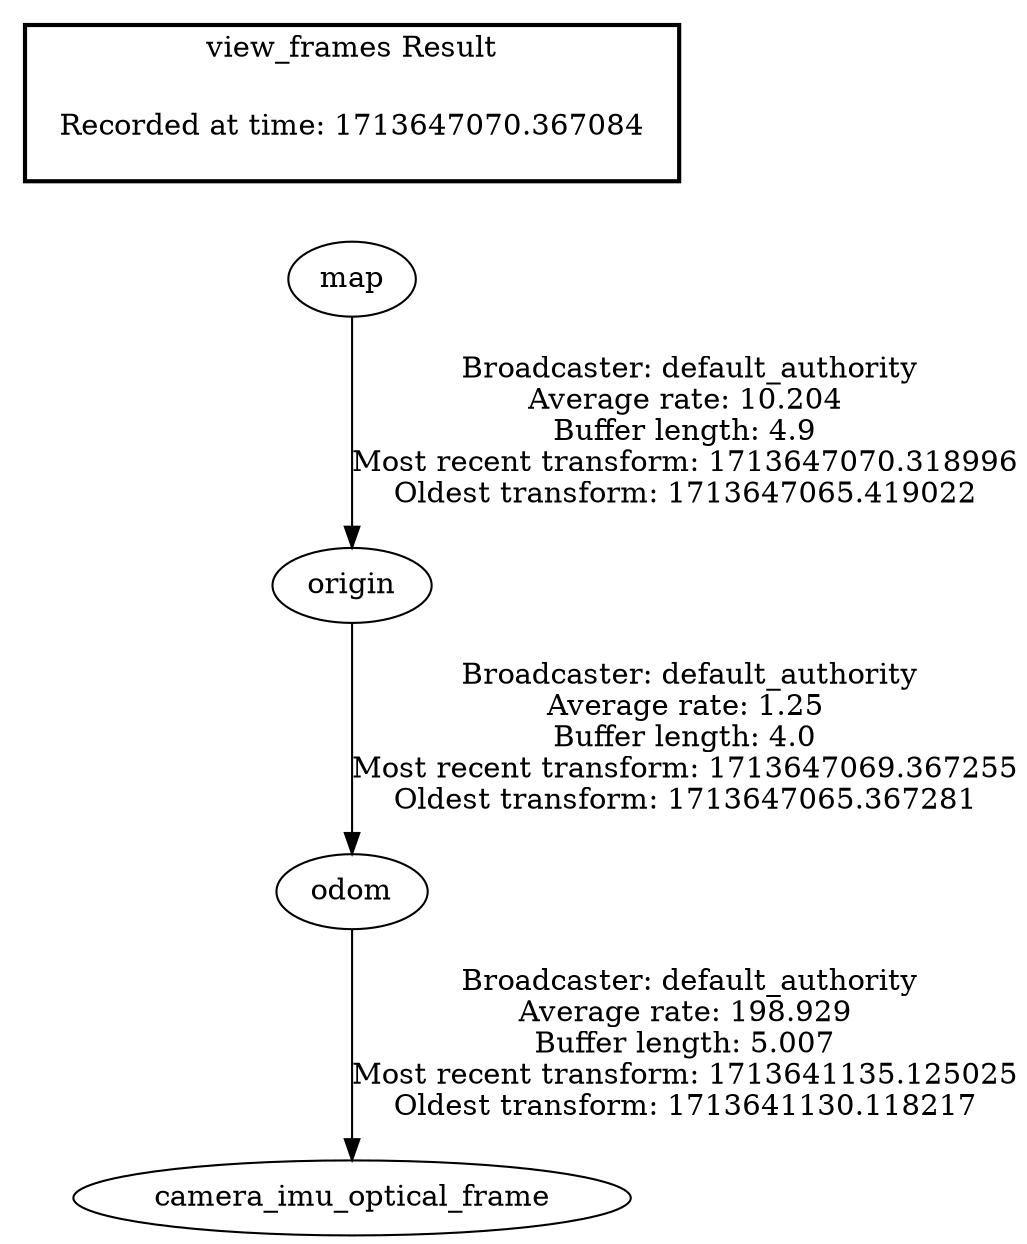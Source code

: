 digraph G {
"odom" -> "camera_imu_optical_frame"[label=" Broadcaster: default_authority\nAverage rate: 198.929\nBuffer length: 5.007\nMost recent transform: 1713641135.125025\nOldest transform: 1713641130.118217\n"];
"origin" -> "odom"[label=" Broadcaster: default_authority\nAverage rate: 1.25\nBuffer length: 4.0\nMost recent transform: 1713647069.367255\nOldest transform: 1713647065.367281\n"];
"map" -> "origin"[label=" Broadcaster: default_authority\nAverage rate: 10.204\nBuffer length: 4.9\nMost recent transform: 1713647070.318996\nOldest transform: 1713647065.419022\n"];
edge [style=invis];
 subgraph cluster_legend { style=bold; color=black; label ="view_frames Result";
"Recorded at time: 1713647070.367084"[ shape=plaintext ] ;
}->"map";
}